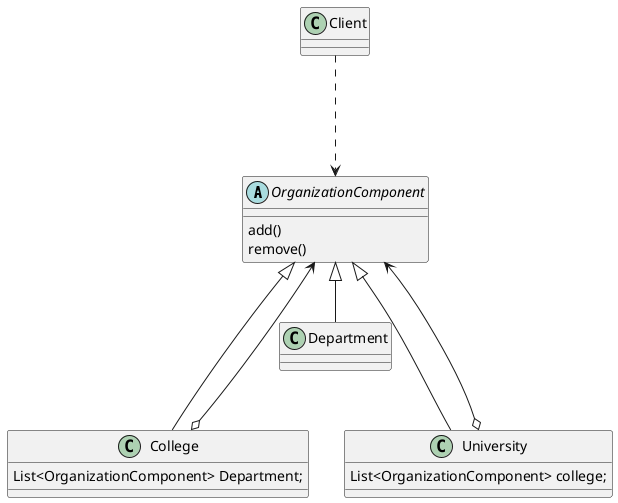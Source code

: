 @startuml
'https://plantuml.com/class-diagram

abstract class OrganizationComponent{
    add()
    remove()
}

class College extends OrganizationComponent{
    List<OrganizationComponent> Department;
}

class Department extends OrganizationComponent {

}

class University extends OrganizationComponent {
    List<OrganizationComponent> college;
}



Client ...> OrganizationComponent

University o--->OrganizationComponent
College o--->OrganizationComponent

@enduml